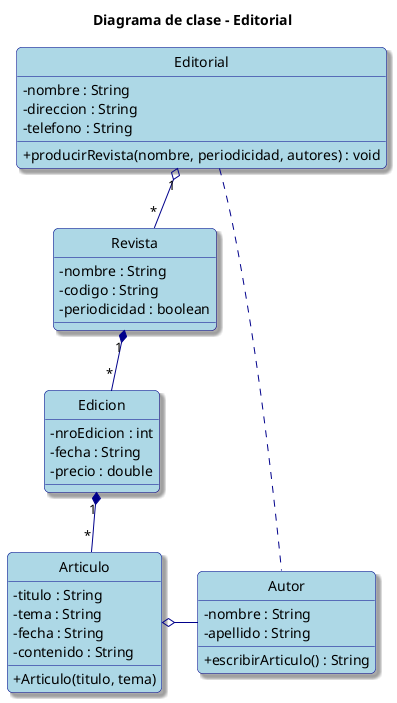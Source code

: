 @startuml
hide circle
skinparam classAttributeIconSize 0
skinparam backgroundColor White
skinparam RoundCorner 10
skinparam Shadowing true

skinparam class {
    ArrowColor DarkBlue
    BackgroundColor LightBlue
    BorderColor DarkBlue
}

skinparam note {
    BackgroundColor LightYellow
    BorderColor DarkBlue
}

title Diagrama de clase - Editorial

class Editorial {
    - nombre : String
    - direccion : String
    - telefono : String
    + producirRevista(nombre, periodicidad, autores) : void
}

class Revista {
    - nombre : String
    - codigo : String
    - periodicidad : boolean
}

class Edicion {
    - nroEdicion : int
    - fecha : String
    - precio : double
}

class Articulo {
    - titulo : String
    - tema : String
    - fecha : String
    - contenido : String
    + Articulo(titulo, tema)
}

class Autor {
    - nombre : String
    - apellido : String
    + escribirArticulo() : String
}

Editorial "1" o-- "*" Revista
Revista "1" *-- "*" Edicion
Edicion "1" *-- "*" Articulo
Articulo o--r Autor
Editorial .. Autor
@enduml